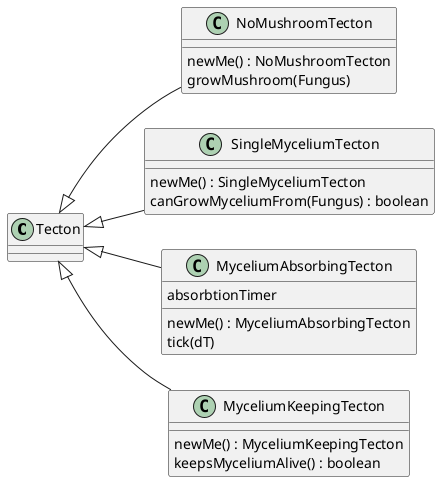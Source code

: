 @startuml Tecton/special-tecton-classes
left to right direction

class Tecton
class NoMushroomTecton {
    newMe() : NoMushroomTecton
    growMushroom(Fungus)
}
class SingleMyceliumTecton {
    newMe() : SingleMyceliumTecton
    canGrowMyceliumFrom(Fungus) : boolean
}
class MyceliumAbsorbingTecton {
    absorbtionTimer
    newMe() : MyceliumAbsorbingTecton
    tick(dT)
}
class MyceliumKeepingTecton {
    newMe() : MyceliumKeepingTecton
    keepsMyceliumAlive() : boolean
}

Tecton <|-- NoMushroomTecton
Tecton <|-- SingleMyceliumTecton
Tecton <|-- MyceliumAbsorbingTecton
Tecton <|-- MyceliumKeepingTecton

@enduml